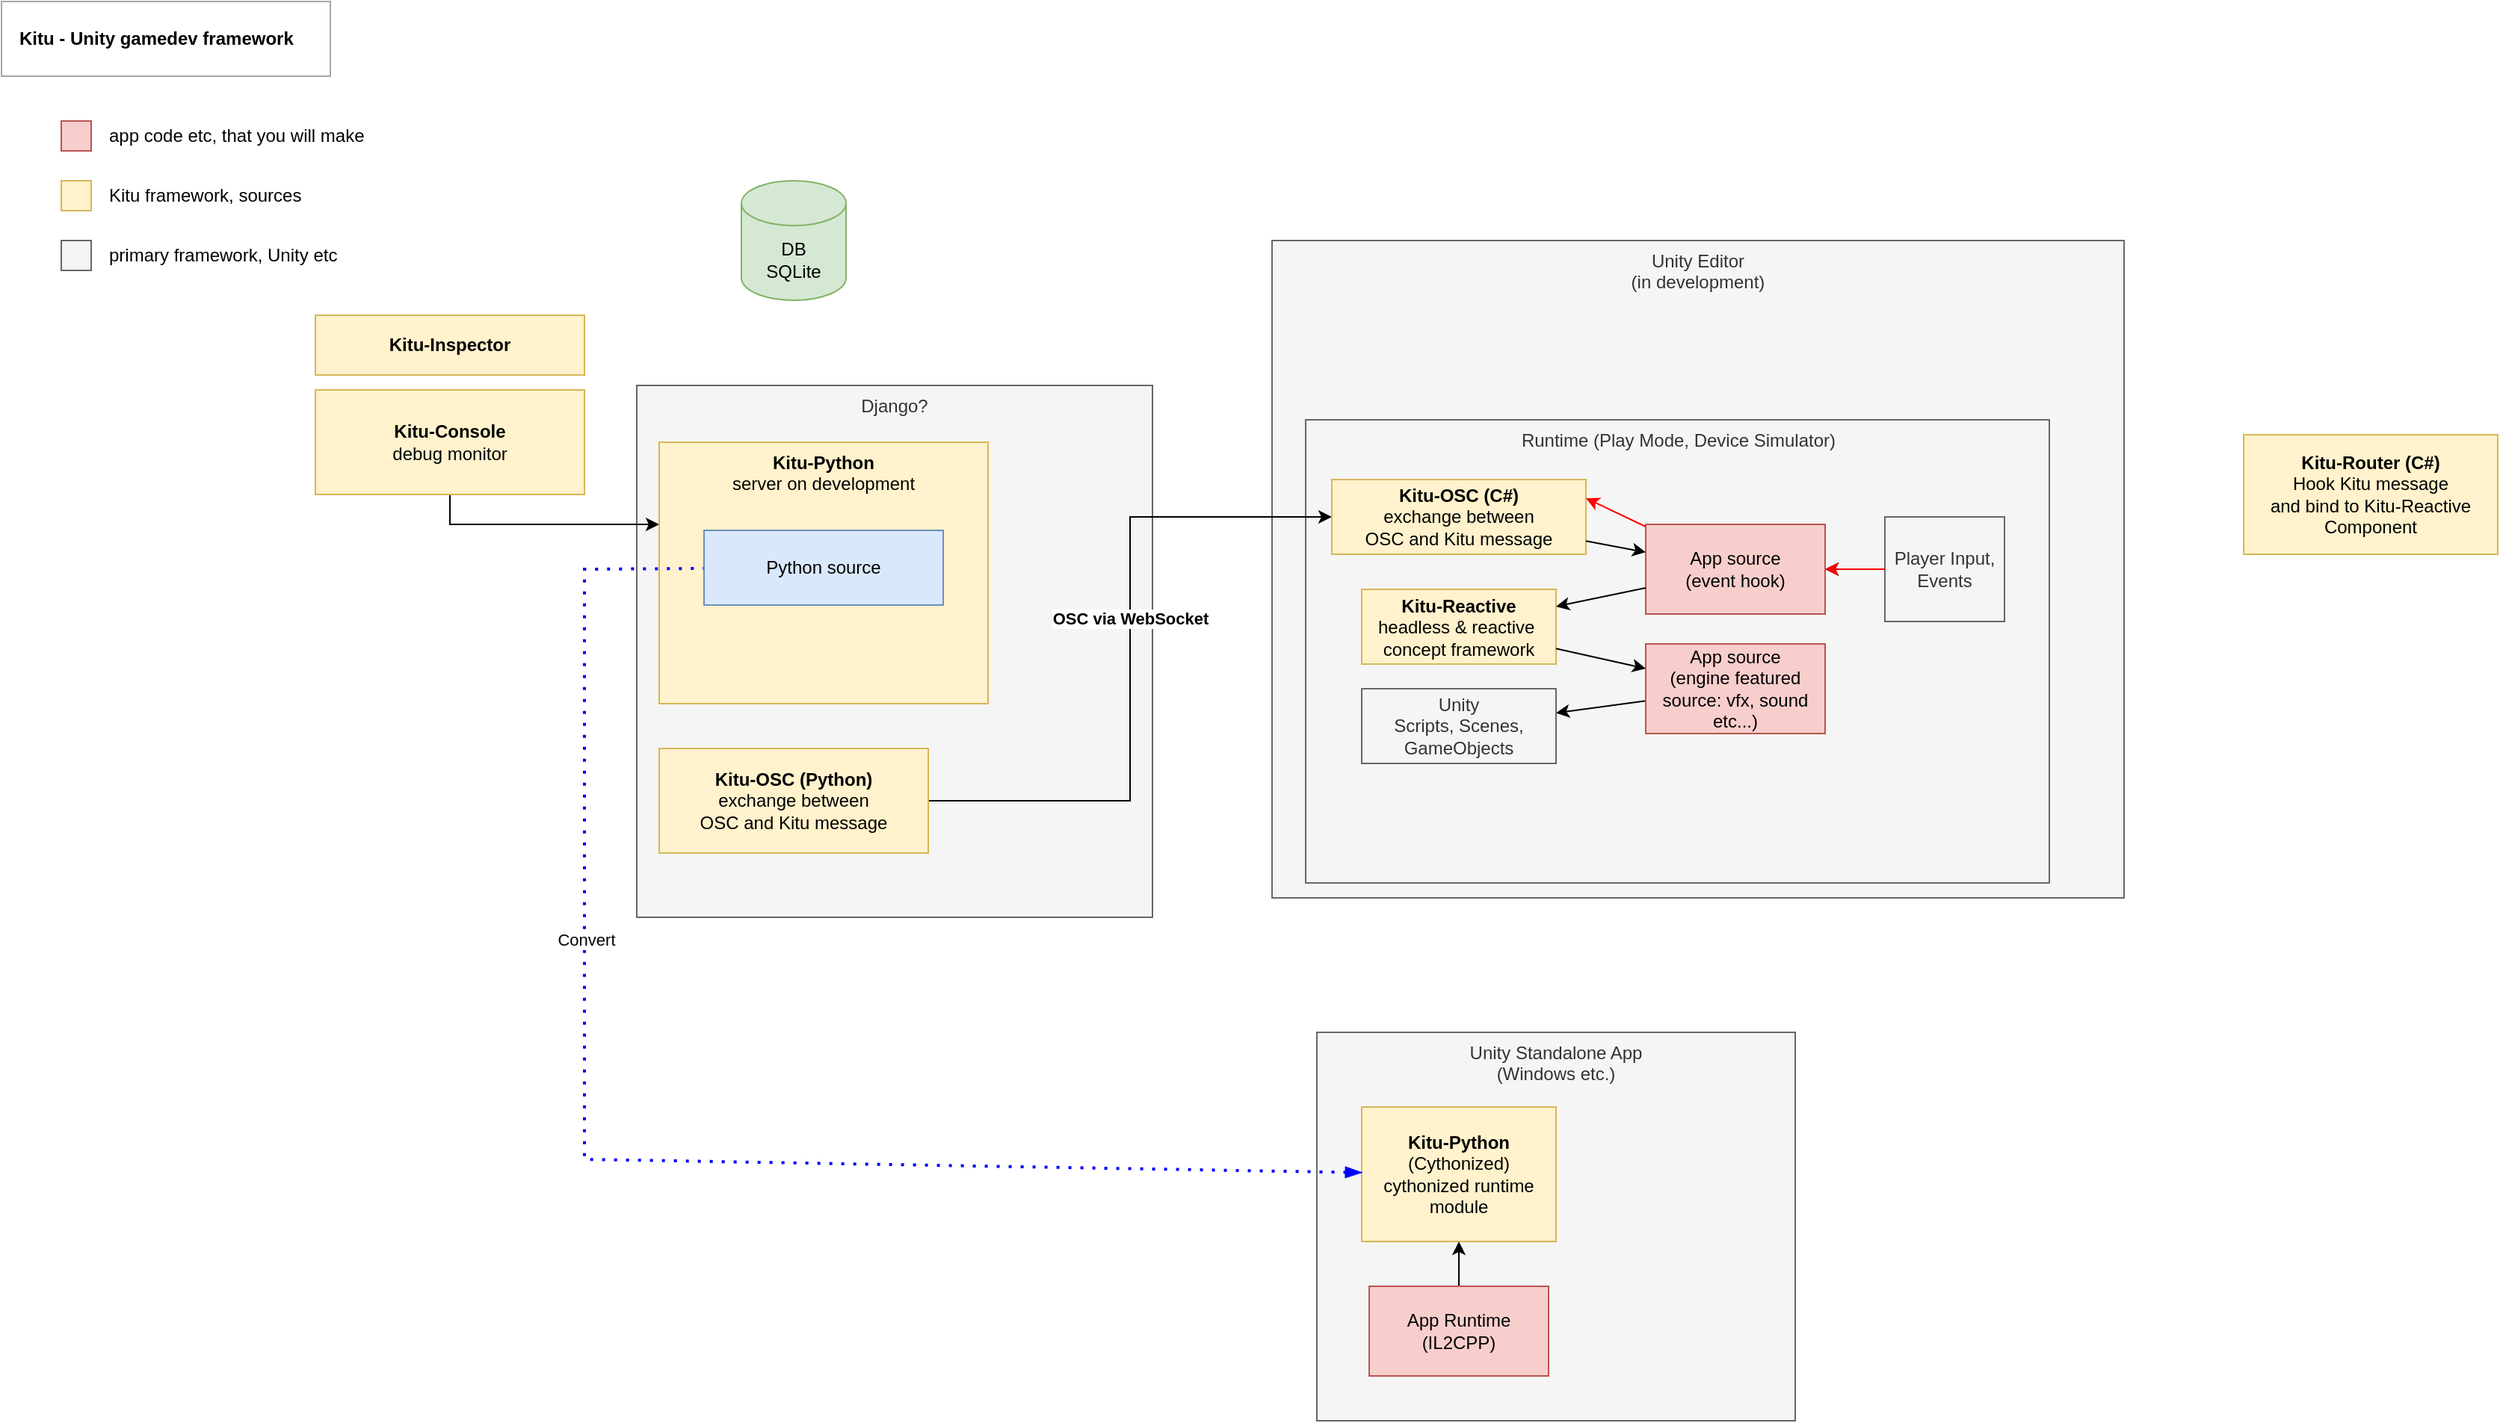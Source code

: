 <mxfile version="20.7.4" type="device"><diagram id="rBN-O8r4lhOeBJicRidP" name="ページ1"><mxGraphModel dx="2897" dy="998" grid="1" gridSize="10" guides="1" tooltips="1" connect="1" arrows="1" fold="1" page="1" pageScale="1" pageWidth="1169" pageHeight="827" math="0" shadow="0"><root><mxCell id="0"/><mxCell id="kg7sQyQMhbT8LWDOfFaT-1" value="background" style="locked=1;" parent="0"/><mxCell id="kg7sQyQMhbT8LWDOfFaT-5" value="" style="rounded=0;whiteSpace=wrap;html=1;fillColor=none;strokeColor=#A6A6A6;" vertex="1" parent="kg7sQyQMhbT8LWDOfFaT-1"><mxGeometry x="-1150" y="10" width="220" height="50" as="geometry"/></mxCell><mxCell id="kg7sQyQMhbT8LWDOfFaT-6" value="Kitu - Unity gamedev framework" style="text;html=1;strokeColor=none;fillColor=none;align=left;verticalAlign=middle;whiteSpace=wrap;rounded=0;fontStyle=1" vertex="1" parent="kg7sQyQMhbT8LWDOfFaT-1"><mxGeometry x="-1140" y="20" width="190" height="30" as="geometry"/></mxCell><mxCell id="1" value="main" style="" parent="0"/><mxCell id="Ng-_RL-NXGmWYu8IXMa3-33" value="Django?" style="rounded=0;whiteSpace=wrap;html=1;fillColor=#f5f5f5;fontColor=#333333;strokeColor=#666666;verticalAlign=top;" parent="1" vertex="1"><mxGeometry x="-725" y="267" width="345" height="356" as="geometry"/></mxCell><mxCell id="5gAOzWgomqhZ8SBirPJI-1" value="Unity Editor&lt;br&gt;(in development)" style="rounded=0;whiteSpace=wrap;html=1;fillColor=#f5f5f5;fontColor=#333333;strokeColor=#666666;verticalAlign=top;" parent="1" vertex="1"><mxGeometry x="-300" y="170" width="570" height="440" as="geometry"/></mxCell><mxCell id="Ng-_RL-NXGmWYu8IXMa3-16" value="Runtime (Play Mode, Device Simulator)" style="rounded=0;whiteSpace=wrap;html=1;fillColor=#f5f5f5;fontColor=#333333;strokeColor=#666666;verticalAlign=top;" parent="1" vertex="1"><mxGeometry x="-277.5" y="290" width="497.5" height="310" as="geometry"/></mxCell><mxCell id="5gAOzWgomqhZ8SBirPJI-2" value="&lt;b&gt;Kitu-Python&lt;/b&gt;&lt;br&gt;server on development" style="rounded=0;whiteSpace=wrap;html=1;fillColor=#fff2cc;strokeColor=#d6b656;verticalAlign=top;" parent="1" vertex="1"><mxGeometry x="-710" y="305" width="220" height="175" as="geometry"/></mxCell><mxCell id="5gAOzWgomqhZ8SBirPJI-4" value="DB&lt;br&gt;SQLite" style="shape=cylinder3;whiteSpace=wrap;html=1;boundedLbl=1;backgroundOutline=1;size=15;fillColor=#d5e8d4;strokeColor=#82b366;" parent="1" vertex="1"><mxGeometry x="-655" y="130" width="70" height="80" as="geometry"/></mxCell><mxCell id="5gAOzWgomqhZ8SBirPJI-6" value="&lt;b&gt;Kitu-Reactive&lt;/b&gt;&lt;br&gt;headless &amp;amp; reactive&amp;nbsp; concept framework" style="rounded=0;whiteSpace=wrap;html=1;fillColor=#fff2cc;strokeColor=#d6b656;" parent="1" vertex="1"><mxGeometry x="-240" y="403.5" width="130" height="50" as="geometry"/></mxCell><mxCell id="Ng-_RL-NXGmWYu8IXMa3-32" style="edgeStyle=orthogonalEdgeStyle;rounded=0;orthogonalLoop=1;jettySize=auto;html=1;exitX=1;exitY=1;exitDx=0;exitDy=0;strokeColor=#000000;" parent="1" source="5gAOzWgomqhZ8SBirPJI-8" target="5gAOzWgomqhZ8SBirPJI-2" edge="1"><mxGeometry relative="1" as="geometry"><Array as="points"><mxPoint x="-850" y="320"/><mxPoint x="-850" y="360"/></Array></mxGeometry></mxCell><mxCell id="5gAOzWgomqhZ8SBirPJI-8" value="&lt;b&gt;Kitu-Console&lt;/b&gt;&lt;br&gt;debug monitor&lt;span style=&quot;color: rgba(0, 0, 0, 0); font-family: monospace; font-size: 0px; text-align: start;&quot;&gt;odel%3E%3Croot%3E%3CmxCell%20id%3D%220%22%2F%3E%3CmxCell%20id%3D%221%22%20parent%3D%220%22%2F%3E%3CmxCell%20id%3D%222%22%20value%3D%22%26lt%3Bb%26gt%3BKitu-Console%26lt%3B%2Fb%26gt%3B%22%20style%3D%22rounded%3D0%3BwhiteSpace%3Dwrap%3Bhtml%3D1%3BfillColor%3D%23fff2cc%3BstrokeColor%3D%23d6b656%3B%22%20vertex%3D%221%22%20parent%3D%221%22%3E%3CmxGeometry%20x%3D%22-1260%22%20y%3D%22290%22%20width%3D%22180%22%20height%3D%2240%22%20as%3D%22geometry%22%2F%3E%3C%2FmxCell%3E%3C%2Froot%3E%3C%2FmxGraphMode&lt;/span&gt;&lt;b&gt;&lt;br&gt;&lt;/b&gt;" style="rounded=0;whiteSpace=wrap;html=1;fillColor=#fff2cc;strokeColor=#d6b656;" parent="1" vertex="1"><mxGeometry x="-940" y="270" width="180" height="70" as="geometry"/></mxCell><mxCell id="5gAOzWgomqhZ8SBirPJI-12" value="" style="endArrow=classic;html=1;rounded=0;" parent="1" source="Ng-_RL-NXGmWYu8IXMa3-24" target="5gAOzWgomqhZ8SBirPJI-13" edge="1"><mxGeometry x="-1" y="92" width="50" height="50" relative="1" as="geometry"><mxPoint x="-100" y="580" as="sourcePoint"/><mxPoint x="-45" y="550" as="targetPoint"/><mxPoint x="-25" y="45" as="offset"/></mxGeometry></mxCell><mxCell id="5gAOzWgomqhZ8SBirPJI-13" value="Unity &lt;br&gt;Scripts, Scenes,&lt;br&gt;GameObjects" style="rounded=0;whiteSpace=wrap;html=1;fillColor=#f5f5f5;strokeColor=#666666;fontColor=#333333;" parent="1" vertex="1"><mxGeometry x="-240" y="470" width="130" height="50" as="geometry"/></mxCell><mxCell id="Ng-_RL-NXGmWYu8IXMa3-36" style="edgeStyle=orthogonalEdgeStyle;rounded=0;orthogonalLoop=1;jettySize=auto;html=1;entryX=0;entryY=0.5;entryDx=0;entryDy=0;strokeColor=#000000;" parent="1" source="5gAOzWgomqhZ8SBirPJI-17" target="Ng-_RL-NXGmWYu8IXMa3-19" edge="1"><mxGeometry relative="1" as="geometry"/></mxCell><mxCell id="Ng-_RL-NXGmWYu8IXMa3-37" value="OSC via WebSocket" style="edgeLabel;html=1;align=center;verticalAlign=middle;resizable=0;points=[];fontStyle=1" parent="Ng-_RL-NXGmWYu8IXMa3-36" vertex="1" connectable="0"><mxGeometry x="0.12" relative="1" as="geometry"><mxPoint as="offset"/></mxGeometry></mxCell><mxCell id="5gAOzWgomqhZ8SBirPJI-17" value="Kitu-OSC (Python)&lt;br&gt;&lt;span style=&quot;font-weight: normal;&quot;&gt;exchange between&lt;br&gt;OSC and Kitu message&lt;/span&gt;" style="rounded=0;whiteSpace=wrap;html=1;fillColor=#fff2cc;strokeColor=#d6b656;fontStyle=1" parent="1" vertex="1"><mxGeometry x="-710" y="510" width="180" height="70" as="geometry"/></mxCell><mxCell id="Ng-_RL-NXGmWYu8IXMa3-29" value="" style="edgeStyle=orthogonalEdgeStyle;rounded=0;orthogonalLoop=1;jettySize=auto;html=1;" parent="1" source="5gAOzWgomqhZ8SBirPJI-18" target="Ng-_RL-NXGmWYu8IXMa3-20" edge="1"><mxGeometry relative="1" as="geometry"/></mxCell><mxCell id="5gAOzWgomqhZ8SBirPJI-18" value="Player Input, Events" style="rounded=0;whiteSpace=wrap;html=1;fillColor=#f5f5f5;strokeColor=#666666;fontColor=#333333;" parent="1" vertex="1"><mxGeometry x="110" y="355" width="80" height="70" as="geometry"/></mxCell><mxCell id="Ng-_RL-NXGmWYu8IXMa3-1" value="Unity Standalone App&lt;br&gt;(Windows etc.)" style="rounded=0;whiteSpace=wrap;html=1;fillColor=#f5f5f5;fontColor=#333333;strokeColor=#666666;verticalAlign=top;" parent="1" vertex="1"><mxGeometry x="-270" y="700" width="320" height="260" as="geometry"/></mxCell><mxCell id="Ng-_RL-NXGmWYu8IXMa3-8" style="edgeStyle=orthogonalEdgeStyle;rounded=0;orthogonalLoop=1;jettySize=auto;html=1;" parent="1" source="zHUVrud9goqyWS4bDw6G-1" target="Ng-_RL-NXGmWYu8IXMa3-2" edge="1"><mxGeometry relative="1" as="geometry"><mxPoint x="-175" y="860" as="targetPoint"/></mxGeometry></mxCell><mxCell id="Ng-_RL-NXGmWYu8IXMa3-2" value="&lt;b&gt;Kitu-Python &lt;/b&gt;&lt;br&gt;(Cythonized)&lt;br&gt;cythonized runtime module" style="rounded=0;whiteSpace=wrap;html=1;fillColor=#fff2cc;strokeColor=#d6b656;" parent="1" vertex="1"><mxGeometry x="-240" y="750" width="130" height="90" as="geometry"/></mxCell><mxCell id="Yn9ZUbET8gb64fW5K0i1-1" value="" style="endArrow=none;dashed=1;html=1;dashPattern=1 3;strokeWidth=2;rounded=0;targetPerimeterSpacing=0;startArrow=blockThin;startFill=1;strokeColor=#0000FF;" parent="1" source="Ng-_RL-NXGmWYu8IXMa3-2" target="Ng-_RL-NXGmWYu8IXMa3-13" edge="1"><mxGeometry width="50" height="50" relative="1" as="geometry"><mxPoint x="20" y="500" as="sourcePoint"/><mxPoint x="-430" y="760" as="targetPoint"/><Array as="points"><mxPoint x="-760" y="785"/><mxPoint x="-760" y="390"/></Array></mxGeometry></mxCell><mxCell id="Ng-_RL-NXGmWYu8IXMa3-18" value="Convert" style="edgeLabel;html=1;align=center;verticalAlign=middle;resizable=0;points=[];" parent="Yn9ZUbET8gb64fW5K0i1-1" vertex="1" connectable="0"><mxGeometry x="0.341" y="-1" relative="1" as="geometry"><mxPoint as="offset"/></mxGeometry></mxCell><mxCell id="Ng-_RL-NXGmWYu8IXMa3-13" value="Python source" style="rounded=0;whiteSpace=wrap;html=1;fillColor=#dae8fc;strokeColor=#6c8ebf;" parent="1" vertex="1"><mxGeometry x="-680" y="364" width="160" height="50" as="geometry"/></mxCell><mxCell id="Ng-_RL-NXGmWYu8IXMa3-19" value="Kitu-OSC (C#)&lt;br&gt;&lt;span style=&quot;font-weight: normal;&quot;&gt;exchange between&lt;br&gt;OSC and Kitu message&lt;/span&gt;" style="rounded=0;whiteSpace=wrap;html=1;fillColor=#fff2cc;strokeColor=#d6b656;fontStyle=1" parent="1" vertex="1"><mxGeometry x="-260" y="330" width="170" height="50" as="geometry"/></mxCell><mxCell id="Ng-_RL-NXGmWYu8IXMa3-20" value="App source&lt;br&gt;(event hook)" style="rounded=0;whiteSpace=wrap;html=1;fillColor=#f8cecc;strokeColor=#b85450;" parent="1" vertex="1"><mxGeometry x="-50" y="360" width="120" height="60" as="geometry"/></mxCell><mxCell id="Ng-_RL-NXGmWYu8IXMa3-21" value="" style="endArrow=classic;html=1;rounded=0;" parent="1" source="Ng-_RL-NXGmWYu8IXMa3-19" target="Ng-_RL-NXGmWYu8IXMa3-20" edge="1"><mxGeometry width="50" height="50" relative="1" as="geometry"><mxPoint x="-250" y="510" as="sourcePoint"/><mxPoint x="-200" y="460" as="targetPoint"/></mxGeometry></mxCell><mxCell id="Ng-_RL-NXGmWYu8IXMa3-22" value="" style="endArrow=classic;html=1;rounded=0;" parent="1" source="Ng-_RL-NXGmWYu8IXMa3-20" target="5gAOzWgomqhZ8SBirPJI-6" edge="1"><mxGeometry width="50" height="50" relative="1" as="geometry"><mxPoint x="-80" y="385.676" as="sourcePoint"/><mxPoint x="-40" y="395.405" as="targetPoint"/></mxGeometry></mxCell><mxCell id="Ng-_RL-NXGmWYu8IXMa3-24" value="App source&lt;br&gt;(engine featured source: vfx, sound etc...)" style="rounded=0;whiteSpace=wrap;html=1;fillColor=#f8cecc;strokeColor=#b85450;" parent="1" vertex="1"><mxGeometry x="-50" y="440" width="120" height="60" as="geometry"/></mxCell><mxCell id="Ng-_RL-NXGmWYu8IXMa3-25" value="" style="endArrow=classic;html=1;rounded=0;" parent="1" source="5gAOzWgomqhZ8SBirPJI-6" target="Ng-_RL-NXGmWYu8IXMa3-24" edge="1"><mxGeometry width="50" height="50" relative="1" as="geometry"><mxPoint x="-40" y="411.351" as="sourcePoint"/><mxPoint x="-100" y="422.703" as="targetPoint"/></mxGeometry></mxCell><mxCell id="Ng-_RL-NXGmWYu8IXMa3-26" value="" style="endArrow=classic;html=1;rounded=0;entryX=1;entryY=0.5;entryDx=0;entryDy=0;strokeColor=#FF0000;" parent="1" source="5gAOzWgomqhZ8SBirPJI-18" target="Ng-_RL-NXGmWYu8IXMa3-20" edge="1"><mxGeometry x="-1" y="92" width="50" height="50" relative="1" as="geometry"><mxPoint x="-40" y="488.108" as="sourcePoint"/><mxPoint x="-100" y="496.216" as="targetPoint"/><mxPoint x="-25" y="45" as="offset"/></mxGeometry></mxCell><mxCell id="Ng-_RL-NXGmWYu8IXMa3-28" value="" style="endArrow=classic;html=1;rounded=0;entryX=1;entryY=0.25;entryDx=0;entryDy=0;strokeColor=#FF0000;" parent="1" source="Ng-_RL-NXGmWYu8IXMa3-20" target="Ng-_RL-NXGmWYu8IXMa3-19" edge="1"><mxGeometry width="50" height="50" relative="1" as="geometry"><mxPoint x="-80" y="381.081" as="sourcePoint"/><mxPoint x="-40" y="388.649" as="targetPoint"/></mxGeometry></mxCell><mxCell id="zHUVrud9goqyWS4bDw6G-1" value="App Runtime&lt;br&gt;(IL2CPP)" style="rounded=0;whiteSpace=wrap;html=1;fillColor=#f8cecc;strokeColor=#b85450;" parent="1" vertex="1"><mxGeometry x="-235" y="870" width="120" height="60" as="geometry"/></mxCell><mxCell id="zHUVrud9goqyWS4bDw6G-3" value="Kitu-Router (C#)&lt;br&gt;&lt;span style=&quot;font-weight: normal;&quot;&gt;Hook Kitu message&lt;br&gt;and bind to Kitu-Reactive&lt;br&gt;Component&lt;br&gt;&lt;/span&gt;" style="rounded=0;whiteSpace=wrap;html=1;fillColor=#fff2cc;strokeColor=#d6b656;fontStyle=1" parent="1" vertex="1"><mxGeometry x="350" y="300" width="170" height="80" as="geometry"/></mxCell><mxCell id="zHUVrud9goqyWS4bDw6G-4" value="&lt;b&gt;Kitu-Inspector&lt;/b&gt;" style="rounded=0;whiteSpace=wrap;html=1;fillColor=#fff2cc;strokeColor=#d6b656;" parent="1" vertex="1"><mxGeometry x="-940" y="220" width="180" height="40" as="geometry"/></mxCell><mxCell id="ASUVkoiglsq6o1pdX2E6-1" value="" style="rounded=0;whiteSpace=wrap;html=1;fillColor=#f5f5f5;fontColor=#333333;strokeColor=#666666;verticalAlign=top;" vertex="1" parent="1"><mxGeometry x="-1110" y="170" width="20" height="20" as="geometry"/></mxCell><mxCell id="ASUVkoiglsq6o1pdX2E6-2" value="" style="rounded=0;whiteSpace=wrap;html=1;fillColor=#fff2cc;strokeColor=#d6b656;verticalAlign=top;" vertex="1" parent="1"><mxGeometry x="-1110" y="130" width="20" height="20" as="geometry"/></mxCell><mxCell id="ASUVkoiglsq6o1pdX2E6-3" value="" style="rounded=0;whiteSpace=wrap;html=1;fillColor=#f8cecc;strokeColor=#b85450;" vertex="1" parent="1"><mxGeometry x="-1110" y="90" width="20" height="20" as="geometry"/></mxCell><mxCell id="ASUVkoiglsq6o1pdX2E6-4" value="primary framework, Unity etc" style="text;html=1;strokeColor=none;fillColor=none;align=left;verticalAlign=middle;rounded=0;" vertex="1" parent="1"><mxGeometry x="-1080" y="165" width="190" height="30" as="geometry"/></mxCell><mxCell id="ASUVkoiglsq6o1pdX2E6-6" value="Kitu framework, sources" style="text;html=1;strokeColor=none;fillColor=none;align=left;verticalAlign=middle;rounded=0;" vertex="1" parent="1"><mxGeometry x="-1080" y="125" width="190" height="30" as="geometry"/></mxCell><mxCell id="ASUVkoiglsq6o1pdX2E6-7" value="app code etc, that you will make" style="text;html=1;strokeColor=none;fillColor=none;align=left;verticalAlign=middle;rounded=0;" vertex="1" parent="1"><mxGeometry x="-1080" y="85" width="260" height="30" as="geometry"/></mxCell></root></mxGraphModel></diagram></mxfile>